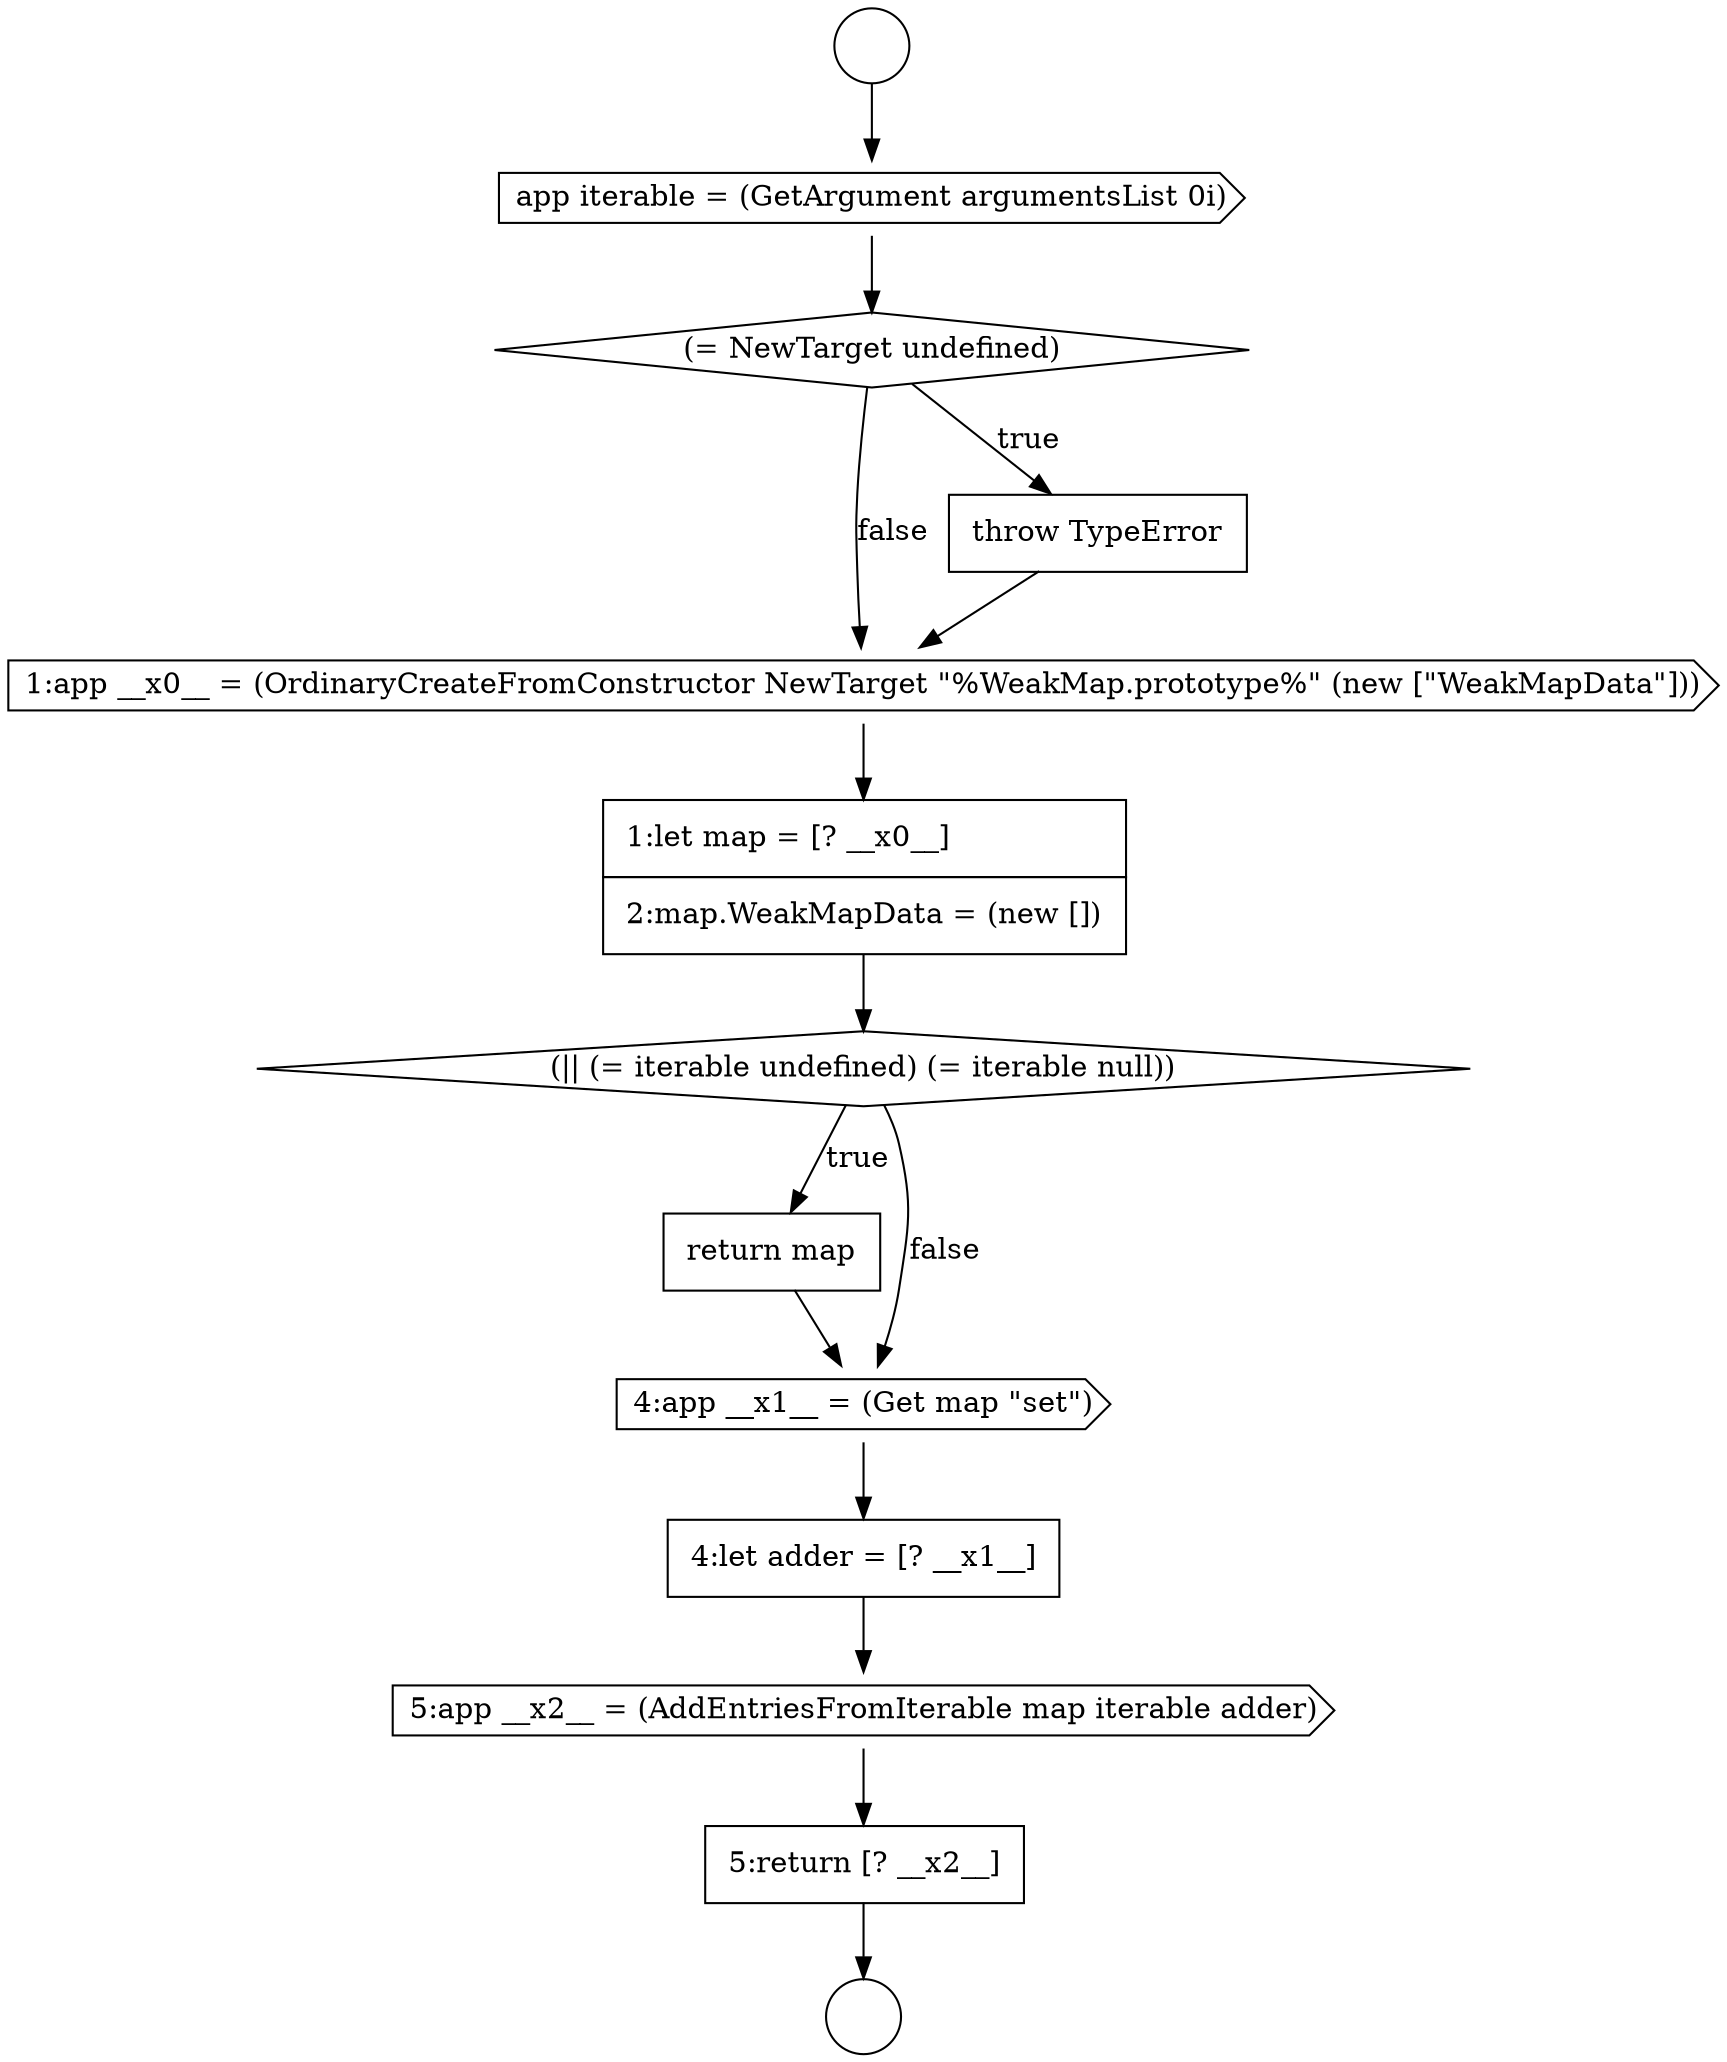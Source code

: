 digraph {
  node17094 [shape=cds, label=<<font color="black">1:app __x0__ = (OrdinaryCreateFromConstructor NewTarget &quot;%WeakMap.prototype%&quot; (new [&quot;WeakMapData&quot;]))</font>> color="black" fillcolor="white" style=filled]
  node17100 [shape=cds, label=<<font color="black">5:app __x2__ = (AddEntriesFromIterable map iterable adder)</font>> color="black" fillcolor="white" style=filled]
  node17097 [shape=none, margin=0, label=<<font color="black">
    <table border="0" cellborder="1" cellspacing="0" cellpadding="10">
      <tr><td align="left">return map</td></tr>
    </table>
  </font>> color="black" fillcolor="white" style=filled]
  node17090 [shape=circle label=" " color="black" fillcolor="white" style=filled]
  node17093 [shape=none, margin=0, label=<<font color="black">
    <table border="0" cellborder="1" cellspacing="0" cellpadding="10">
      <tr><td align="left">throw TypeError</td></tr>
    </table>
  </font>> color="black" fillcolor="white" style=filled]
  node17096 [shape=diamond, label=<<font color="black">(|| (= iterable undefined) (= iterable null))</font>> color="black" fillcolor="white" style=filled]
  node17101 [shape=none, margin=0, label=<<font color="black">
    <table border="0" cellborder="1" cellspacing="0" cellpadding="10">
      <tr><td align="left">5:return [? __x2__]</td></tr>
    </table>
  </font>> color="black" fillcolor="white" style=filled]
  node17098 [shape=cds, label=<<font color="black">4:app __x1__ = (Get map &quot;set&quot;)</font>> color="black" fillcolor="white" style=filled]
  node17092 [shape=diamond, label=<<font color="black">(= NewTarget undefined)</font>> color="black" fillcolor="white" style=filled]
  node17095 [shape=none, margin=0, label=<<font color="black">
    <table border="0" cellborder="1" cellspacing="0" cellpadding="10">
      <tr><td align="left">1:let map = [? __x0__]</td></tr>
      <tr><td align="left">2:map.WeakMapData = (new [])</td></tr>
    </table>
  </font>> color="black" fillcolor="white" style=filled]
  node17091 [shape=cds, label=<<font color="black">app iterable = (GetArgument argumentsList 0i)</font>> color="black" fillcolor="white" style=filled]
  node17089 [shape=circle label=" " color="black" fillcolor="white" style=filled]
  node17099 [shape=none, margin=0, label=<<font color="black">
    <table border="0" cellborder="1" cellspacing="0" cellpadding="10">
      <tr><td align="left">4:let adder = [? __x1__]</td></tr>
    </table>
  </font>> color="black" fillcolor="white" style=filled]
  node17091 -> node17092 [ color="black"]
  node17099 -> node17100 [ color="black"]
  node17089 -> node17091 [ color="black"]
  node17097 -> node17098 [ color="black"]
  node17092 -> node17093 [label=<<font color="black">true</font>> color="black"]
  node17092 -> node17094 [label=<<font color="black">false</font>> color="black"]
  node17093 -> node17094 [ color="black"]
  node17098 -> node17099 [ color="black"]
  node17095 -> node17096 [ color="black"]
  node17100 -> node17101 [ color="black"]
  node17094 -> node17095 [ color="black"]
  node17096 -> node17097 [label=<<font color="black">true</font>> color="black"]
  node17096 -> node17098 [label=<<font color="black">false</font>> color="black"]
  node17101 -> node17090 [ color="black"]
}
